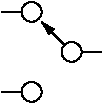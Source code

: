 #FIG 3.2
Portrait
Center
Inches
Letter  
100.00
Single
-2
# SPDT switch
1200 2
1 3 0 1 -1 -1 0 0 -1 0.000 1 0.0000 2625 3000 75 75 2625 3000 2625 3075
1 3 0 1 -1 -1 0 0 -1 0.000 1 0.0000 2925 2700 75 75 2925 2700 2925 2775
1 3 0 1 -1 -1 0 0 -1 0.000 1 0.0000 2625 2400 75 75 2625 2400 2625 2475
2 1 0 1 -1 -1 0 0 -1 0.000 0 0 -1 0 0 2
	 2400 2400 2550 2400
2 1 0 1 -1 -1 0 0 -1 0.000 0 0 -1 0 0 2
	 2400 3000 2550 3000
2 1 0 1 -1 -1 0 0 -1 0.000 0 0 -1 0 0 2
	 3000 2700 3150 2700
2 1 0 1 -1 -1 0 0 -1 0.000 0 0 -1 0 1 2
	1 1 1.00 50.00 90.00
	 2700 2475 2870 2645
